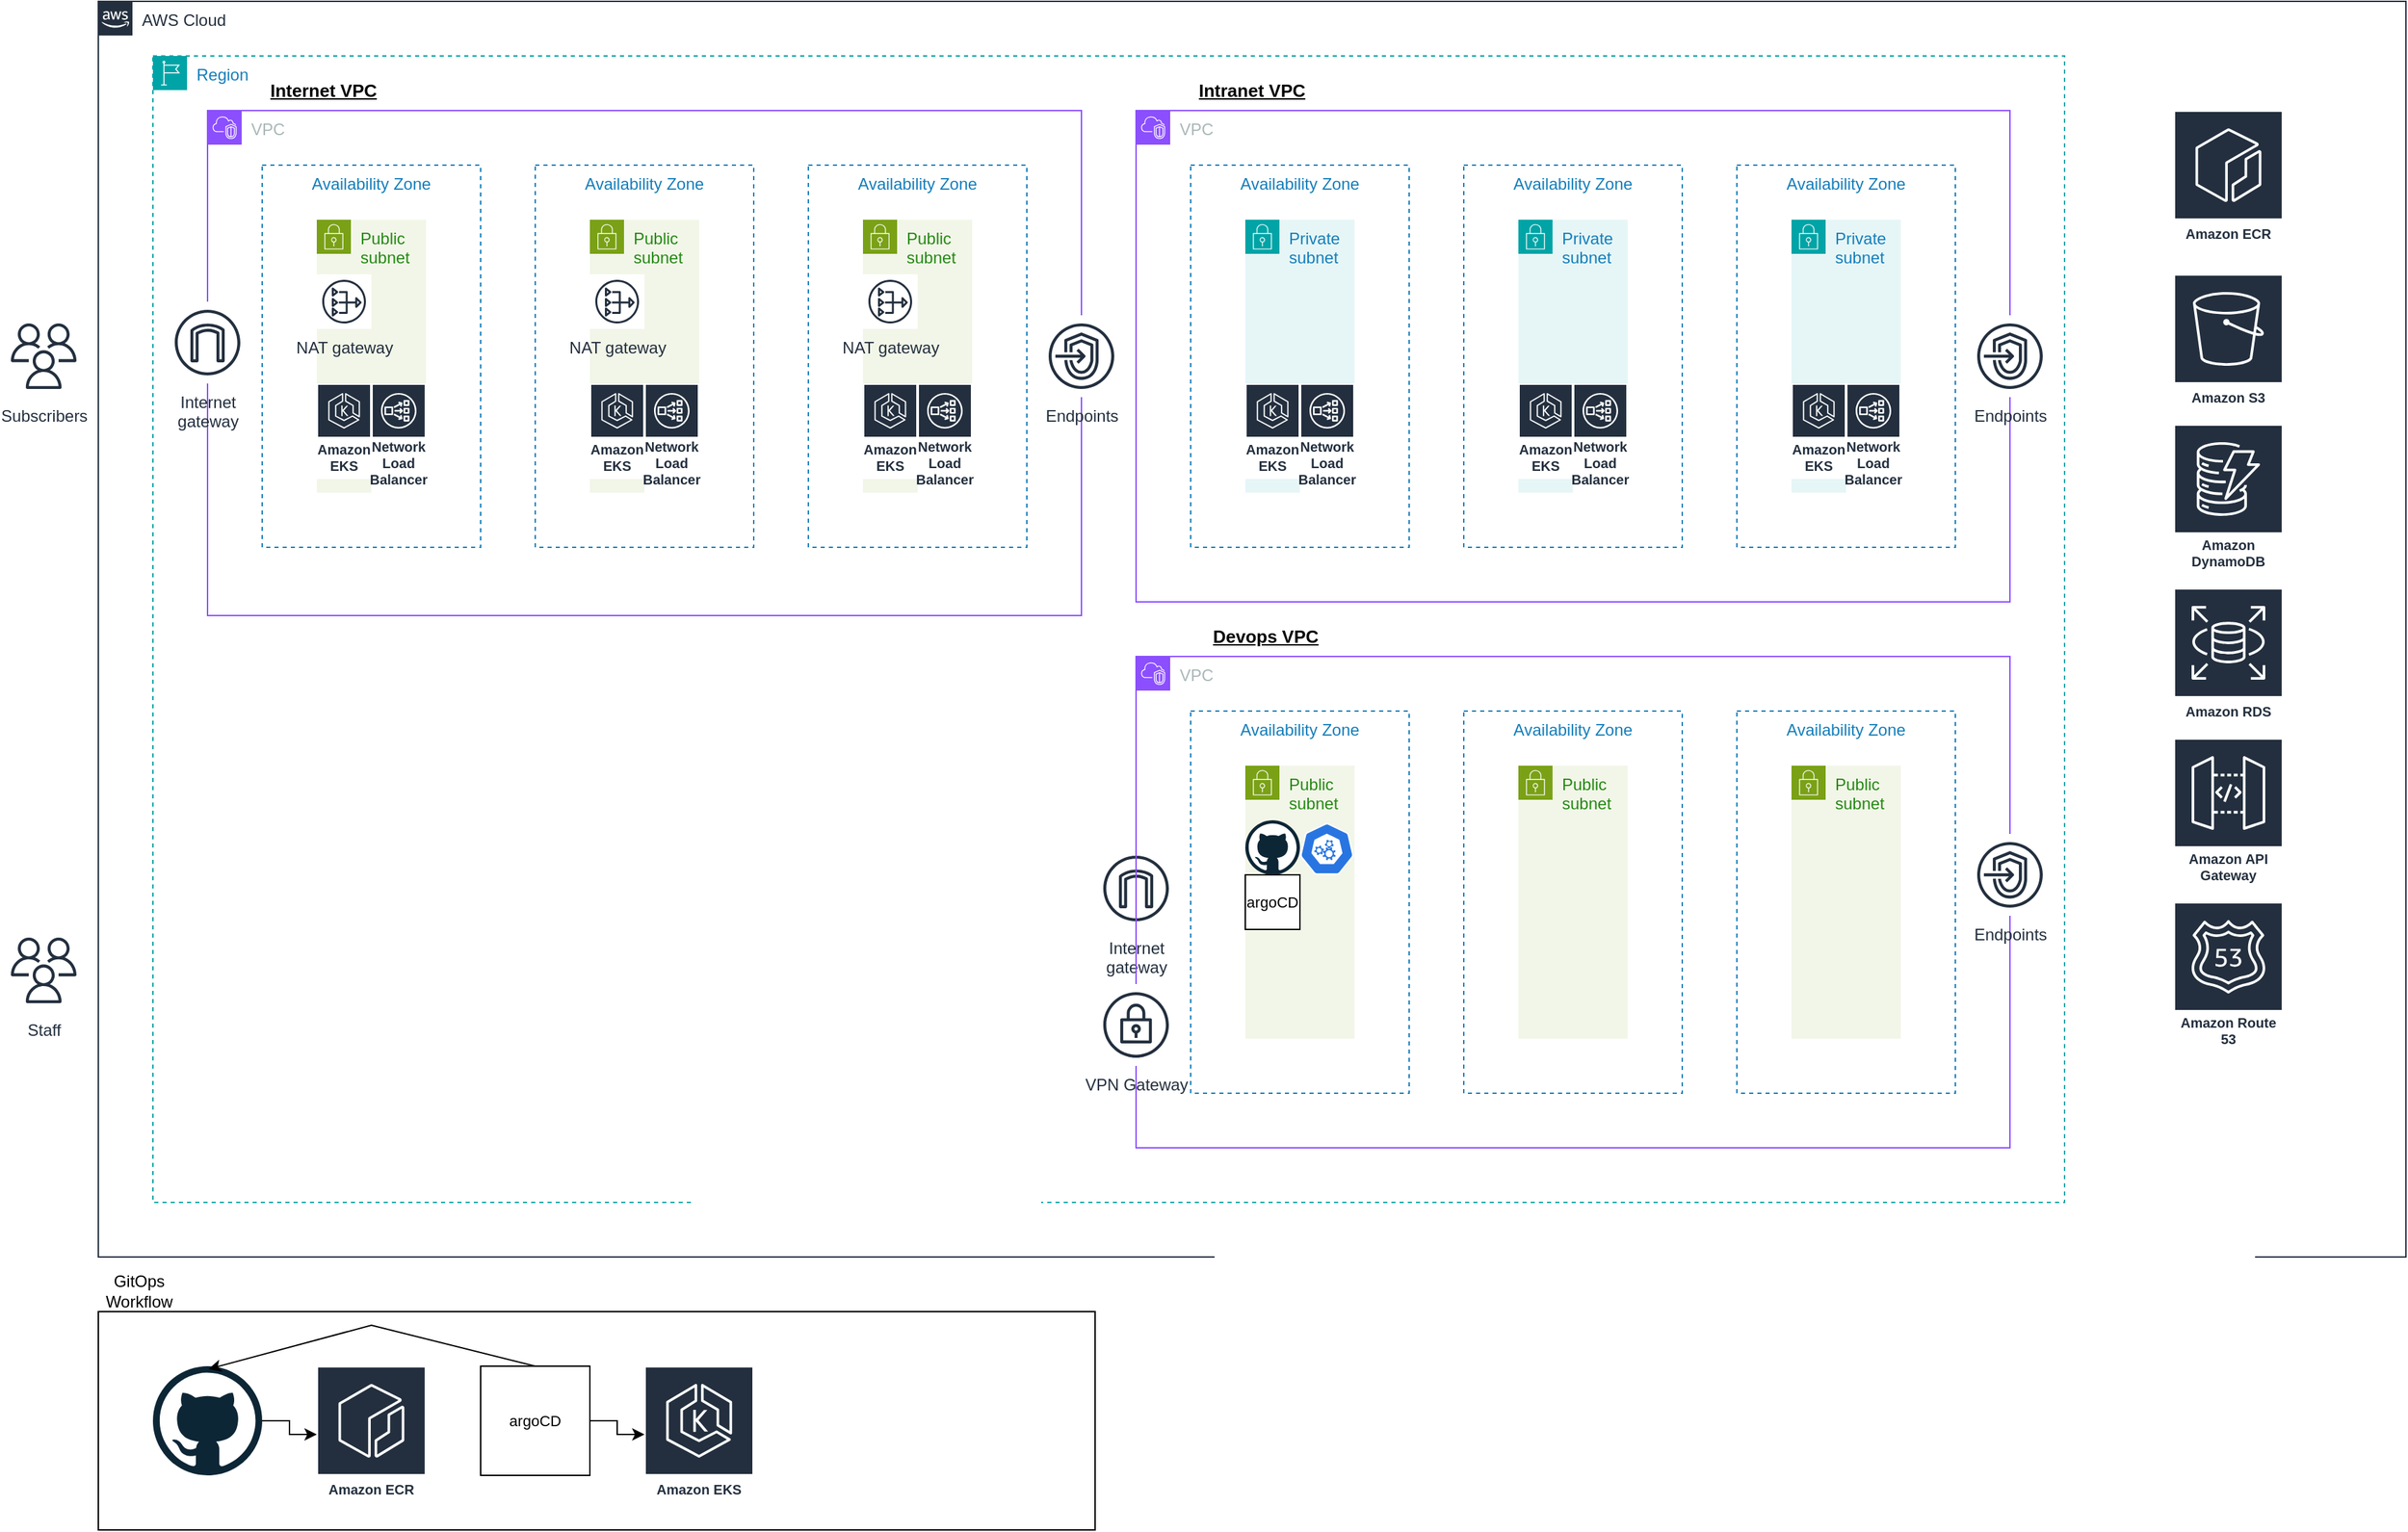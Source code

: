 <mxfile version="24.8.4">
  <diagram name="Page-1" id="IQjxv97s3cfZApNDE-nX">
    <mxGraphModel dx="2643" dy="1005" grid="1" gridSize="10" guides="1" tooltips="1" connect="1" arrows="1" fold="1" page="1" pageScale="1" pageWidth="850" pageHeight="1100" math="0" shadow="0">
      <root>
        <mxCell id="0" />
        <mxCell id="1" parent="0" />
        <mxCell id="Uyu18A_zJDjAeb_nrZd6-6" value="AWS Cloud" style="points=[[0,0],[0.25,0],[0.5,0],[0.75,0],[1,0],[1,0.25],[1,0.5],[1,0.75],[1,1],[0.75,1],[0.5,1],[0.25,1],[0,1],[0,0.75],[0,0.5],[0,0.25]];outlineConnect=0;gradientColor=none;html=1;whiteSpace=wrap;fontSize=12;fontStyle=0;container=1;pointerEvents=0;collapsible=0;recursiveResize=0;shape=mxgraph.aws4.group;grIcon=mxgraph.aws4.group_aws_cloud_alt;strokeColor=#232F3E;fillColor=none;verticalAlign=top;align=left;spacingLeft=30;fontColor=#232F3E;dashed=0;" vertex="1" parent="1">
          <mxGeometry width="1690" height="920" as="geometry" />
        </mxCell>
        <mxCell id="Uyu18A_zJDjAeb_nrZd6-18" value="Region" style="points=[[0,0],[0.25,0],[0.5,0],[0.75,0],[1,0],[1,0.25],[1,0.5],[1,0.75],[1,1],[0.75,1],[0.5,1],[0.25,1],[0,1],[0,0.75],[0,0.5],[0,0.25]];outlineConnect=0;gradientColor=none;html=1;whiteSpace=wrap;fontSize=12;fontStyle=0;container=1;pointerEvents=0;collapsible=0;recursiveResize=0;shape=mxgraph.aws4.group;grIcon=mxgraph.aws4.group_region;strokeColor=#00A4A6;fillColor=none;verticalAlign=top;align=left;spacingLeft=30;fontColor=#147EBA;dashed=1;" vertex="1" parent="Uyu18A_zJDjAeb_nrZd6-6">
          <mxGeometry x="40" y="40" width="1400" height="840" as="geometry" />
        </mxCell>
        <mxCell id="Uyu18A_zJDjAeb_nrZd6-5" value="VPC" style="points=[[0,0],[0.25,0],[0.5,0],[0.75,0],[1,0],[1,0.25],[1,0.5],[1,0.75],[1,1],[0.75,1],[0.5,1],[0.25,1],[0,1],[0,0.75],[0,0.5],[0,0.25]];outlineConnect=0;gradientColor=none;html=1;whiteSpace=wrap;fontSize=12;fontStyle=0;container=1;pointerEvents=0;collapsible=0;recursiveResize=0;shape=mxgraph.aws4.group;grIcon=mxgraph.aws4.group_vpc2;strokeColor=#8C4FFF;fillColor=none;verticalAlign=top;align=left;spacingLeft=30;fontColor=#AAB7B8;dashed=0;" vertex="1" parent="Uyu18A_zJDjAeb_nrZd6-18">
          <mxGeometry x="720" y="40" width="640" height="360" as="geometry" />
        </mxCell>
        <mxCell id="Uyu18A_zJDjAeb_nrZd6-10" value="Availability Zone" style="fillColor=none;strokeColor=#147EBA;dashed=1;verticalAlign=top;fontStyle=0;fontColor=#147EBA;whiteSpace=wrap;html=1;" vertex="1" parent="Uyu18A_zJDjAeb_nrZd6-5">
          <mxGeometry x="40" y="40" width="160" height="280" as="geometry" />
        </mxCell>
        <mxCell id="Uyu18A_zJDjAeb_nrZd6-8" value="Private subnet" style="points=[[0,0],[0.25,0],[0.5,0],[0.75,0],[1,0],[1,0.25],[1,0.5],[1,0.75],[1,1],[0.75,1],[0.5,1],[0.25,1],[0,1],[0,0.75],[0,0.5],[0,0.25]];outlineConnect=0;gradientColor=none;html=1;whiteSpace=wrap;fontSize=12;fontStyle=0;container=1;pointerEvents=0;collapsible=0;recursiveResize=0;shape=mxgraph.aws4.group;grIcon=mxgraph.aws4.group_security_group;grStroke=0;strokeColor=#00A4A6;fillColor=#E6F6F7;verticalAlign=top;align=left;spacingLeft=30;fontColor=#147EBA;dashed=0;" vertex="1" parent="Uyu18A_zJDjAeb_nrZd6-5">
          <mxGeometry x="80" y="80" width="80" height="200" as="geometry" />
        </mxCell>
        <mxCell id="Uyu18A_zJDjAeb_nrZd6-14" value="Availability Zone" style="fillColor=none;strokeColor=#147EBA;dashed=1;verticalAlign=top;fontStyle=0;fontColor=#147EBA;whiteSpace=wrap;html=1;" vertex="1" parent="Uyu18A_zJDjAeb_nrZd6-5">
          <mxGeometry x="240" y="40" width="160" height="280" as="geometry" />
        </mxCell>
        <mxCell id="Uyu18A_zJDjAeb_nrZd6-12" value="Private subnet" style="points=[[0,0],[0.25,0],[0.5,0],[0.75,0],[1,0],[1,0.25],[1,0.5],[1,0.75],[1,1],[0.75,1],[0.5,1],[0.25,1],[0,1],[0,0.75],[0,0.5],[0,0.25]];outlineConnect=0;gradientColor=none;html=1;whiteSpace=wrap;fontSize=12;fontStyle=0;container=1;pointerEvents=0;collapsible=0;recursiveResize=0;shape=mxgraph.aws4.group;grIcon=mxgraph.aws4.group_security_group;grStroke=0;strokeColor=#00A4A6;fillColor=#E6F6F7;verticalAlign=top;align=left;spacingLeft=30;fontColor=#147EBA;dashed=0;" vertex="1" parent="Uyu18A_zJDjAeb_nrZd6-5">
          <mxGeometry x="280" y="80" width="80" height="200" as="geometry" />
        </mxCell>
        <mxCell id="Uyu18A_zJDjAeb_nrZd6-17" value="Availability Zone" style="fillColor=none;strokeColor=#147EBA;dashed=1;verticalAlign=top;fontStyle=0;fontColor=#147EBA;whiteSpace=wrap;html=1;" vertex="1" parent="Uyu18A_zJDjAeb_nrZd6-5">
          <mxGeometry x="440" y="40" width="160" height="280" as="geometry" />
        </mxCell>
        <mxCell id="Uyu18A_zJDjAeb_nrZd6-15" value="Private subnet" style="points=[[0,0],[0.25,0],[0.5,0],[0.75,0],[1,0],[1,0.25],[1,0.5],[1,0.75],[1,1],[0.75,1],[0.5,1],[0.25,1],[0,1],[0,0.75],[0,0.5],[0,0.25]];outlineConnect=0;gradientColor=none;html=1;whiteSpace=wrap;fontSize=12;fontStyle=0;container=1;pointerEvents=0;collapsible=0;recursiveResize=0;shape=mxgraph.aws4.group;grIcon=mxgraph.aws4.group_security_group;grStroke=0;strokeColor=#00A4A6;fillColor=#E6F6F7;verticalAlign=top;align=left;spacingLeft=30;fontColor=#147EBA;dashed=0;" vertex="1" parent="Uyu18A_zJDjAeb_nrZd6-5">
          <mxGeometry x="480" y="80" width="80" height="200" as="geometry" />
        </mxCell>
        <mxCell id="Uyu18A_zJDjAeb_nrZd6-70" value="Amazon EKS" style="sketch=0;outlineConnect=0;fontColor=#232F3E;gradientColor=none;strokeColor=#ffffff;fillColor=#232F3E;dashed=0;verticalLabelPosition=middle;verticalAlign=bottom;align=center;html=1;whiteSpace=wrap;fontSize=10;fontStyle=1;spacing=3;shape=mxgraph.aws4.productIcon;prIcon=mxgraph.aws4.eks;" vertex="1" parent="Uyu18A_zJDjAeb_nrZd6-15">
          <mxGeometry y="120" width="40" height="70" as="geometry" />
        </mxCell>
        <mxCell id="Uyu18A_zJDjAeb_nrZd6-67" value="Amazon EKS" style="sketch=0;outlineConnect=0;fontColor=#232F3E;gradientColor=none;strokeColor=#ffffff;fillColor=#232F3E;dashed=0;verticalLabelPosition=middle;verticalAlign=bottom;align=center;html=1;whiteSpace=wrap;fontSize=10;fontStyle=1;spacing=3;shape=mxgraph.aws4.productIcon;prIcon=mxgraph.aws4.eks;" vertex="1" parent="Uyu18A_zJDjAeb_nrZd6-5">
          <mxGeometry x="80" y="200" width="40" height="70" as="geometry" />
        </mxCell>
        <mxCell id="Uyu18A_zJDjAeb_nrZd6-69" value="Amazon EKS" style="sketch=0;outlineConnect=0;fontColor=#232F3E;gradientColor=none;strokeColor=#ffffff;fillColor=#232F3E;dashed=0;verticalLabelPosition=middle;verticalAlign=bottom;align=center;html=1;whiteSpace=wrap;fontSize=10;fontStyle=1;spacing=3;shape=mxgraph.aws4.productIcon;prIcon=mxgraph.aws4.eks;" vertex="1" parent="Uyu18A_zJDjAeb_nrZd6-5">
          <mxGeometry x="280" y="200" width="40" height="70" as="geometry" />
        </mxCell>
        <mxCell id="Uyu18A_zJDjAeb_nrZd6-96" value="Network Load Balancer" style="sketch=0;outlineConnect=0;fontColor=#232F3E;gradientColor=none;strokeColor=#ffffff;fillColor=#232F3E;dashed=0;verticalLabelPosition=middle;verticalAlign=bottom;align=center;html=1;whiteSpace=wrap;fontSize=10;fontStyle=1;spacing=3;shape=mxgraph.aws4.productIcon;prIcon=mxgraph.aws4.network_load_balancer;" vertex="1" parent="Uyu18A_zJDjAeb_nrZd6-5">
          <mxGeometry x="120" y="200" width="40" height="80" as="geometry" />
        </mxCell>
        <mxCell id="Uyu18A_zJDjAeb_nrZd6-100" value="Network Load Balancer" style="sketch=0;outlineConnect=0;fontColor=#232F3E;gradientColor=none;strokeColor=#ffffff;fillColor=#232F3E;dashed=0;verticalLabelPosition=middle;verticalAlign=bottom;align=center;html=1;whiteSpace=wrap;fontSize=10;fontStyle=1;spacing=3;shape=mxgraph.aws4.productIcon;prIcon=mxgraph.aws4.network_load_balancer;" vertex="1" parent="Uyu18A_zJDjAeb_nrZd6-5">
          <mxGeometry x="320" y="200" width="40" height="80" as="geometry" />
        </mxCell>
        <mxCell id="Uyu18A_zJDjAeb_nrZd6-101" value="Network Load Balancer" style="sketch=0;outlineConnect=0;fontColor=#232F3E;gradientColor=none;strokeColor=#ffffff;fillColor=#232F3E;dashed=0;verticalLabelPosition=middle;verticalAlign=bottom;align=center;html=1;whiteSpace=wrap;fontSize=10;fontStyle=1;spacing=3;shape=mxgraph.aws4.productIcon;prIcon=mxgraph.aws4.network_load_balancer;" vertex="1" parent="Uyu18A_zJDjAeb_nrZd6-5">
          <mxGeometry x="520" y="200" width="40" height="80" as="geometry" />
        </mxCell>
        <mxCell id="Uyu18A_zJDjAeb_nrZd6-51" value="VPC" style="points=[[0,0],[0.25,0],[0.5,0],[0.75,0],[1,0],[1,0.25],[1,0.5],[1,0.75],[1,1],[0.75,1],[0.5,1],[0.25,1],[0,1],[0,0.75],[0,0.5],[0,0.25]];outlineConnect=0;gradientColor=none;html=1;whiteSpace=wrap;fontSize=12;fontStyle=0;container=1;pointerEvents=0;collapsible=0;recursiveResize=0;shape=mxgraph.aws4.group;grIcon=mxgraph.aws4.group_vpc2;strokeColor=#8C4FFF;fillColor=none;verticalAlign=top;align=left;spacingLeft=30;fontColor=#AAB7B8;dashed=0;" vertex="1" parent="Uyu18A_zJDjAeb_nrZd6-18">
          <mxGeometry x="40" y="40" width="640" height="370" as="geometry" />
        </mxCell>
        <mxCell id="Uyu18A_zJDjAeb_nrZd6-52" value="Availability Zone" style="fillColor=none;strokeColor=#147EBA;dashed=1;verticalAlign=top;fontStyle=0;fontColor=#147EBA;whiteSpace=wrap;html=1;" vertex="1" parent="Uyu18A_zJDjAeb_nrZd6-51">
          <mxGeometry x="40" y="40" width="160" height="280" as="geometry" />
        </mxCell>
        <mxCell id="Uyu18A_zJDjAeb_nrZd6-53" value="Public subnet" style="points=[[0,0],[0.25,0],[0.5,0],[0.75,0],[1,0],[1,0.25],[1,0.5],[1,0.75],[1,1],[0.75,1],[0.5,1],[0.25,1],[0,1],[0,0.75],[0,0.5],[0,0.25]];outlineConnect=0;gradientColor=none;html=1;whiteSpace=wrap;fontSize=12;fontStyle=0;container=1;pointerEvents=0;collapsible=0;recursiveResize=0;shape=mxgraph.aws4.group;grIcon=mxgraph.aws4.group_security_group;grStroke=0;strokeColor=#7AA116;fillColor=#F2F6E8;verticalAlign=top;align=left;spacingLeft=30;fontColor=#248814;dashed=0;" vertex="1" parent="Uyu18A_zJDjAeb_nrZd6-51">
          <mxGeometry x="80" y="80" width="80" height="200" as="geometry" />
        </mxCell>
        <mxCell id="Uyu18A_zJDjAeb_nrZd6-55" value="Availability Zone" style="fillColor=none;strokeColor=#147EBA;dashed=1;verticalAlign=top;fontStyle=0;fontColor=#147EBA;whiteSpace=wrap;html=1;" vertex="1" parent="Uyu18A_zJDjAeb_nrZd6-51">
          <mxGeometry x="240" y="40" width="160" height="280" as="geometry" />
        </mxCell>
        <mxCell id="Uyu18A_zJDjAeb_nrZd6-56" value="Public subnet" style="points=[[0,0],[0.25,0],[0.5,0],[0.75,0],[1,0],[1,0.25],[1,0.5],[1,0.75],[1,1],[0.75,1],[0.5,1],[0.25,1],[0,1],[0,0.75],[0,0.5],[0,0.25]];outlineConnect=0;gradientColor=none;html=1;whiteSpace=wrap;fontSize=12;fontStyle=0;container=1;pointerEvents=0;collapsible=0;recursiveResize=0;shape=mxgraph.aws4.group;grIcon=mxgraph.aws4.group_security_group;grStroke=0;strokeColor=#7AA116;fillColor=#F2F6E8;verticalAlign=top;align=left;spacingLeft=30;fontColor=#248814;dashed=0;" vertex="1" parent="Uyu18A_zJDjAeb_nrZd6-51">
          <mxGeometry x="280" y="80" width="80" height="200" as="geometry" />
        </mxCell>
        <mxCell id="Uyu18A_zJDjAeb_nrZd6-57" value="Availability Zone" style="fillColor=none;strokeColor=#147EBA;dashed=1;verticalAlign=top;fontStyle=0;fontColor=#147EBA;whiteSpace=wrap;html=1;" vertex="1" parent="Uyu18A_zJDjAeb_nrZd6-51">
          <mxGeometry x="440" y="40" width="160" height="280" as="geometry" />
        </mxCell>
        <mxCell id="Uyu18A_zJDjAeb_nrZd6-58" value="Public subnet" style="points=[[0,0],[0.25,0],[0.5,0],[0.75,0],[1,0],[1,0.25],[1,0.5],[1,0.75],[1,1],[0.75,1],[0.5,1],[0.25,1],[0,1],[0,0.75],[0,0.5],[0,0.25]];outlineConnect=0;gradientColor=none;html=1;whiteSpace=wrap;fontSize=12;fontStyle=0;container=1;pointerEvents=0;collapsible=0;recursiveResize=0;shape=mxgraph.aws4.group;grIcon=mxgraph.aws4.group_security_group;grStroke=0;strokeColor=#7AA116;fillColor=#F2F6E8;verticalAlign=top;align=left;spacingLeft=30;fontColor=#248814;dashed=0;" vertex="1" parent="Uyu18A_zJDjAeb_nrZd6-51">
          <mxGeometry x="480" y="80" width="80" height="200" as="geometry" />
        </mxCell>
        <mxCell id="Uyu18A_zJDjAeb_nrZd6-59" value="Internet&#xa;gateway" style="sketch=0;outlineConnect=0;fontColor=#232F3E;gradientColor=none;strokeColor=#232F3E;fillColor=#ffffff;dashed=0;verticalLabelPosition=bottom;verticalAlign=top;align=center;html=1;fontSize=12;fontStyle=0;aspect=fixed;shape=mxgraph.aws4.resourceIcon;resIcon=mxgraph.aws4.internet_gateway;" vertex="1" parent="Uyu18A_zJDjAeb_nrZd6-51">
          <mxGeometry x="-30" y="140" width="60" height="60" as="geometry" />
        </mxCell>
        <mxCell id="Uyu18A_zJDjAeb_nrZd6-61" value="NAT gateway" style="sketch=0;outlineConnect=0;fontColor=#232F3E;gradientColor=none;strokeColor=#232F3E;fillColor=#ffffff;dashed=0;verticalLabelPosition=bottom;verticalAlign=top;align=center;html=1;fontSize=12;fontStyle=0;aspect=fixed;shape=mxgraph.aws4.resourceIcon;resIcon=mxgraph.aws4.nat_gateway;" vertex="1" parent="Uyu18A_zJDjAeb_nrZd6-51">
          <mxGeometry x="480" y="120" width="40" height="40" as="geometry" />
        </mxCell>
        <mxCell id="Uyu18A_zJDjAeb_nrZd6-54" value="NAT gateway" style="sketch=0;outlineConnect=0;fontColor=#232F3E;gradientColor=none;strokeColor=#232F3E;fillColor=#ffffff;dashed=0;verticalLabelPosition=bottom;verticalAlign=top;align=center;html=1;fontSize=12;fontStyle=0;aspect=fixed;shape=mxgraph.aws4.resourceIcon;resIcon=mxgraph.aws4.nat_gateway;" vertex="1" parent="Uyu18A_zJDjAeb_nrZd6-51">
          <mxGeometry x="80" y="120" width="40" height="40" as="geometry" />
        </mxCell>
        <mxCell id="Uyu18A_zJDjAeb_nrZd6-60" value="NAT gateway" style="sketch=0;outlineConnect=0;fontColor=#232F3E;gradientColor=none;strokeColor=#232F3E;fillColor=#ffffff;dashed=0;verticalLabelPosition=bottom;verticalAlign=top;align=center;html=1;fontSize=12;fontStyle=0;aspect=fixed;shape=mxgraph.aws4.resourceIcon;resIcon=mxgraph.aws4.nat_gateway;" vertex="1" parent="Uyu18A_zJDjAeb_nrZd6-51">
          <mxGeometry x="280" y="120" width="40" height="40" as="geometry" />
        </mxCell>
        <mxCell id="Uyu18A_zJDjAeb_nrZd6-75" value="Amazon EKS" style="sketch=0;outlineConnect=0;fontColor=#232F3E;gradientColor=none;strokeColor=#ffffff;fillColor=#232F3E;dashed=0;verticalLabelPosition=middle;verticalAlign=bottom;align=center;html=1;whiteSpace=wrap;fontSize=10;fontStyle=1;spacing=3;shape=mxgraph.aws4.productIcon;prIcon=mxgraph.aws4.eks;" vertex="1" parent="Uyu18A_zJDjAeb_nrZd6-51">
          <mxGeometry x="80" y="200" width="40" height="70" as="geometry" />
        </mxCell>
        <mxCell id="Uyu18A_zJDjAeb_nrZd6-76" value="Amazon EKS" style="sketch=0;outlineConnect=0;fontColor=#232F3E;gradientColor=none;strokeColor=#ffffff;fillColor=#232F3E;dashed=0;verticalLabelPosition=middle;verticalAlign=bottom;align=center;html=1;whiteSpace=wrap;fontSize=10;fontStyle=1;spacing=3;shape=mxgraph.aws4.productIcon;prIcon=mxgraph.aws4.eks;" vertex="1" parent="Uyu18A_zJDjAeb_nrZd6-51">
          <mxGeometry x="280" y="200" width="40" height="70" as="geometry" />
        </mxCell>
        <mxCell id="Uyu18A_zJDjAeb_nrZd6-77" value="Amazon EKS" style="sketch=0;outlineConnect=0;fontColor=#232F3E;gradientColor=none;strokeColor=#ffffff;fillColor=#232F3E;dashed=0;verticalLabelPosition=middle;verticalAlign=bottom;align=center;html=1;whiteSpace=wrap;fontSize=10;fontStyle=1;spacing=3;shape=mxgraph.aws4.productIcon;prIcon=mxgraph.aws4.eks;" vertex="1" parent="Uyu18A_zJDjAeb_nrZd6-51">
          <mxGeometry x="480" y="200" width="40" height="70" as="geometry" />
        </mxCell>
        <mxCell id="Uyu18A_zJDjAeb_nrZd6-95" value="Network Load Balancer" style="sketch=0;outlineConnect=0;fontColor=#232F3E;gradientColor=none;strokeColor=#ffffff;fillColor=#232F3E;dashed=0;verticalLabelPosition=middle;verticalAlign=bottom;align=center;html=1;whiteSpace=wrap;fontSize=10;fontStyle=1;spacing=3;shape=mxgraph.aws4.productIcon;prIcon=mxgraph.aws4.network_load_balancer;" vertex="1" parent="Uyu18A_zJDjAeb_nrZd6-51">
          <mxGeometry x="120" y="200" width="40" height="80" as="geometry" />
        </mxCell>
        <mxCell id="Uyu18A_zJDjAeb_nrZd6-98" value="Network Load Balancer" style="sketch=0;outlineConnect=0;fontColor=#232F3E;gradientColor=none;strokeColor=#ffffff;fillColor=#232F3E;dashed=0;verticalLabelPosition=middle;verticalAlign=bottom;align=center;html=1;whiteSpace=wrap;fontSize=10;fontStyle=1;spacing=3;shape=mxgraph.aws4.productIcon;prIcon=mxgraph.aws4.network_load_balancer;" vertex="1" parent="Uyu18A_zJDjAeb_nrZd6-51">
          <mxGeometry x="320" y="200" width="40" height="80" as="geometry" />
        </mxCell>
        <mxCell id="Uyu18A_zJDjAeb_nrZd6-99" value="Network Load Balancer" style="sketch=0;outlineConnect=0;fontColor=#232F3E;gradientColor=none;strokeColor=#ffffff;fillColor=#232F3E;dashed=0;verticalLabelPosition=middle;verticalAlign=bottom;align=center;html=1;whiteSpace=wrap;fontSize=10;fontStyle=1;spacing=3;shape=mxgraph.aws4.productIcon;prIcon=mxgraph.aws4.network_load_balancer;" vertex="1" parent="Uyu18A_zJDjAeb_nrZd6-51">
          <mxGeometry x="520" y="200" width="40" height="80" as="geometry" />
        </mxCell>
        <mxCell id="Uyu18A_zJDjAeb_nrZd6-42" value="Internet&#xa;gateway" style="sketch=0;outlineConnect=0;fontColor=#232F3E;gradientColor=none;strokeColor=#232F3E;fillColor=#ffffff;dashed=0;verticalLabelPosition=bottom;verticalAlign=top;align=center;html=1;fontSize=12;fontStyle=0;aspect=fixed;shape=mxgraph.aws4.resourceIcon;resIcon=mxgraph.aws4.internet_gateway;" vertex="1" parent="Uyu18A_zJDjAeb_nrZd6-18">
          <mxGeometry x="690" y="580" width="60" height="60" as="geometry" />
        </mxCell>
        <mxCell id="Uyu18A_zJDjAeb_nrZd6-28" value="VPC" style="points=[[0,0],[0.25,0],[0.5,0],[0.75,0],[1,0],[1,0.25],[1,0.5],[1,0.75],[1,1],[0.75,1],[0.5,1],[0.25,1],[0,1],[0,0.75],[0,0.5],[0,0.25]];outlineConnect=0;gradientColor=none;html=1;whiteSpace=wrap;fontSize=12;fontStyle=0;container=1;pointerEvents=0;collapsible=0;recursiveResize=0;shape=mxgraph.aws4.group;grIcon=mxgraph.aws4.group_vpc2;strokeColor=#8C4FFF;fillColor=none;verticalAlign=top;align=left;spacingLeft=30;fontColor=#AAB7B8;dashed=0;" vertex="1" parent="Uyu18A_zJDjAeb_nrZd6-18">
          <mxGeometry x="720" y="440" width="640" height="360" as="geometry" />
        </mxCell>
        <mxCell id="Uyu18A_zJDjAeb_nrZd6-31" value="Availability Zone" style="fillColor=none;strokeColor=#147EBA;dashed=1;verticalAlign=top;fontStyle=0;fontColor=#147EBA;whiteSpace=wrap;html=1;" vertex="1" parent="Uyu18A_zJDjAeb_nrZd6-28">
          <mxGeometry x="40" y="40" width="160" height="280" as="geometry" />
        </mxCell>
        <mxCell id="Uyu18A_zJDjAeb_nrZd6-30" value="Public subnet" style="points=[[0,0],[0.25,0],[0.5,0],[0.75,0],[1,0],[1,0.25],[1,0.5],[1,0.75],[1,1],[0.75,1],[0.5,1],[0.25,1],[0,1],[0,0.75],[0,0.5],[0,0.25]];outlineConnect=0;gradientColor=none;html=1;whiteSpace=wrap;fontSize=12;fontStyle=0;container=1;pointerEvents=0;collapsible=0;recursiveResize=0;shape=mxgraph.aws4.group;grIcon=mxgraph.aws4.group_security_group;grStroke=0;strokeColor=#7AA116;fillColor=#F2F6E8;verticalAlign=top;align=left;spacingLeft=30;fontColor=#248814;dashed=0;" vertex="1" parent="Uyu18A_zJDjAeb_nrZd6-28">
          <mxGeometry x="80" y="80" width="80" height="200" as="geometry" />
        </mxCell>
        <mxCell id="Uyu18A_zJDjAeb_nrZd6-84" value="argoCD" style="rounded=0;whiteSpace=wrap;html=1;labelPosition=center;verticalLabelPosition=middle;align=center;verticalAlign=middle;fontSize=11;" vertex="1" parent="Uyu18A_zJDjAeb_nrZd6-30">
          <mxGeometry y="80" width="40" height="40" as="geometry" />
        </mxCell>
        <mxCell id="Uyu18A_zJDjAeb_nrZd6-43" value="Availability Zone" style="fillColor=none;strokeColor=#147EBA;dashed=1;verticalAlign=top;fontStyle=0;fontColor=#147EBA;whiteSpace=wrap;html=1;" vertex="1" parent="Uyu18A_zJDjAeb_nrZd6-28">
          <mxGeometry x="240" y="40" width="160" height="280" as="geometry" />
        </mxCell>
        <mxCell id="Uyu18A_zJDjAeb_nrZd6-44" value="Public subnet" style="points=[[0,0],[0.25,0],[0.5,0],[0.75,0],[1,0],[1,0.25],[1,0.5],[1,0.75],[1,1],[0.75,1],[0.5,1],[0.25,1],[0,1],[0,0.75],[0,0.5],[0,0.25]];outlineConnect=0;gradientColor=none;html=1;whiteSpace=wrap;fontSize=12;fontStyle=0;container=1;pointerEvents=0;collapsible=0;recursiveResize=0;shape=mxgraph.aws4.group;grIcon=mxgraph.aws4.group_security_group;grStroke=0;strokeColor=#7AA116;fillColor=#F2F6E8;verticalAlign=top;align=left;spacingLeft=30;fontColor=#248814;dashed=0;" vertex="1" parent="Uyu18A_zJDjAeb_nrZd6-28">
          <mxGeometry x="280" y="80" width="80" height="200" as="geometry" />
        </mxCell>
        <mxCell id="Uyu18A_zJDjAeb_nrZd6-46" value="Availability Zone" style="fillColor=none;strokeColor=#147EBA;dashed=1;verticalAlign=top;fontStyle=0;fontColor=#147EBA;whiteSpace=wrap;html=1;" vertex="1" parent="Uyu18A_zJDjAeb_nrZd6-28">
          <mxGeometry x="440" y="40" width="160" height="280" as="geometry" />
        </mxCell>
        <mxCell id="Uyu18A_zJDjAeb_nrZd6-47" value="Public subnet" style="points=[[0,0],[0.25,0],[0.5,0],[0.75,0],[1,0],[1,0.25],[1,0.5],[1,0.75],[1,1],[0.75,1],[0.5,1],[0.25,1],[0,1],[0,0.75],[0,0.5],[0,0.25]];outlineConnect=0;gradientColor=none;html=1;whiteSpace=wrap;fontSize=12;fontStyle=0;container=1;pointerEvents=0;collapsible=0;recursiveResize=0;shape=mxgraph.aws4.group;grIcon=mxgraph.aws4.group_security_group;grStroke=0;strokeColor=#7AA116;fillColor=#F2F6E8;verticalAlign=top;align=left;spacingLeft=30;fontColor=#248814;dashed=0;" vertex="1" parent="Uyu18A_zJDjAeb_nrZd6-28">
          <mxGeometry x="480" y="80" width="80" height="200" as="geometry" />
        </mxCell>
        <mxCell id="Uyu18A_zJDjAeb_nrZd6-74" value="Devops VPC" style="text;html=1;align=center;verticalAlign=middle;whiteSpace=wrap;rounded=0;fontStyle=5;fontSize=13;" vertex="1" parent="Uyu18A_zJDjAeb_nrZd6-28">
          <mxGeometry x="50" y="-30" width="90" height="30" as="geometry" />
        </mxCell>
        <mxCell id="Uyu18A_zJDjAeb_nrZd6-63" value="VPN Gateway" style="sketch=0;outlineConnect=0;fontColor=#232F3E;gradientColor=none;strokeColor=#232F3E;fillColor=#ffffff;dashed=0;verticalLabelPosition=bottom;verticalAlign=top;align=center;html=1;fontSize=12;fontStyle=0;aspect=fixed;shape=mxgraph.aws4.resourceIcon;resIcon=mxgraph.aws4.vpn_gateway;" vertex="1" parent="Uyu18A_zJDjAeb_nrZd6-28">
          <mxGeometry x="-30" y="240" width="60" height="60" as="geometry" />
        </mxCell>
        <mxCell id="Uyu18A_zJDjAeb_nrZd6-81" value="" style="dashed=0;outlineConnect=0;html=1;align=center;labelPosition=center;verticalLabelPosition=bottom;verticalAlign=top;shape=mxgraph.weblogos.github" vertex="1" parent="Uyu18A_zJDjAeb_nrZd6-28">
          <mxGeometry x="80" y="120" width="40" height="40" as="geometry" />
        </mxCell>
        <mxCell id="Uyu18A_zJDjAeb_nrZd6-85" value="" style="aspect=fixed;sketch=0;html=1;dashed=0;whitespace=wrap;verticalLabelPosition=bottom;verticalAlign=top;fillColor=#2875E2;strokeColor=#ffffff;points=[[0.005,0.63,0],[0.1,0.2,0],[0.9,0.2,0],[0.5,0,0],[0.995,0.63,0],[0.72,0.99,0],[0.5,1,0],[0.28,0.99,0]];shape=mxgraph.kubernetes.icon2;prIcon=control_plane" vertex="1" parent="Uyu18A_zJDjAeb_nrZd6-28">
          <mxGeometry x="120" y="122" width="39.58" height="38" as="geometry" />
        </mxCell>
        <mxCell id="Uyu18A_zJDjAeb_nrZd6-64" value="Endpoints" style="sketch=0;outlineConnect=0;fontColor=#232F3E;gradientColor=none;strokeColor=#232F3E;fillColor=#ffffff;dashed=0;verticalLabelPosition=bottom;verticalAlign=top;align=center;html=1;fontSize=12;fontStyle=0;aspect=fixed;shape=mxgraph.aws4.resourceIcon;resIcon=mxgraph.aws4.endpoints;" vertex="1" parent="Uyu18A_zJDjAeb_nrZd6-18">
          <mxGeometry x="1330" y="190" width="60" height="60" as="geometry" />
        </mxCell>
        <mxCell id="Uyu18A_zJDjAeb_nrZd6-65" value="Endpoints" style="sketch=0;outlineConnect=0;fontColor=#232F3E;gradientColor=none;strokeColor=#232F3E;fillColor=#ffffff;dashed=0;verticalLabelPosition=bottom;verticalAlign=top;align=center;html=1;fontSize=12;fontStyle=0;aspect=fixed;shape=mxgraph.aws4.resourceIcon;resIcon=mxgraph.aws4.endpoints;" vertex="1" parent="Uyu18A_zJDjAeb_nrZd6-18">
          <mxGeometry x="1330" y="570" width="60" height="60" as="geometry" />
        </mxCell>
        <mxCell id="Uyu18A_zJDjAeb_nrZd6-66" value="Endpoints" style="sketch=0;outlineConnect=0;fontColor=#232F3E;gradientColor=none;strokeColor=#232F3E;fillColor=#ffffff;dashed=0;verticalLabelPosition=bottom;verticalAlign=top;align=center;html=1;fontSize=12;fontStyle=0;aspect=fixed;shape=mxgraph.aws4.resourceIcon;resIcon=mxgraph.aws4.endpoints;" vertex="1" parent="Uyu18A_zJDjAeb_nrZd6-18">
          <mxGeometry x="650" y="190" width="60" height="60" as="geometry" />
        </mxCell>
        <mxCell id="Uyu18A_zJDjAeb_nrZd6-71" value="Internet VPC" style="text;html=1;align=center;verticalAlign=middle;whiteSpace=wrap;rounded=0;fontStyle=5;fontSize=13;" vertex="1" parent="Uyu18A_zJDjAeb_nrZd6-18">
          <mxGeometry x="80" y="10" width="90" height="30" as="geometry" />
        </mxCell>
        <mxCell id="Uyu18A_zJDjAeb_nrZd6-73" value="Intranet VPC" style="text;html=1;align=center;verticalAlign=middle;whiteSpace=wrap;rounded=0;fontStyle=5;fontSize=13;" vertex="1" parent="Uyu18A_zJDjAeb_nrZd6-18">
          <mxGeometry x="760" y="10" width="90" height="30" as="geometry" />
        </mxCell>
        <mxCell id="Uyu18A_zJDjAeb_nrZd6-22" value="Amazon DynamoDB" style="sketch=0;outlineConnect=0;fontColor=#232F3E;gradientColor=none;strokeColor=#ffffff;fillColor=#232F3E;dashed=0;verticalLabelPosition=middle;verticalAlign=bottom;align=center;html=1;whiteSpace=wrap;fontSize=10;fontStyle=1;spacing=3;shape=mxgraph.aws4.productIcon;prIcon=mxgraph.aws4.dynamodb;" vertex="1" parent="Uyu18A_zJDjAeb_nrZd6-6">
          <mxGeometry x="1520" y="310" width="80" height="110" as="geometry" />
        </mxCell>
        <mxCell id="Uyu18A_zJDjAeb_nrZd6-23" value="Amazon RDS" style="sketch=0;outlineConnect=0;fontColor=#232F3E;gradientColor=none;strokeColor=#ffffff;fillColor=#232F3E;dashed=0;verticalLabelPosition=middle;verticalAlign=bottom;align=center;html=1;whiteSpace=wrap;fontSize=10;fontStyle=1;spacing=3;shape=mxgraph.aws4.productIcon;prIcon=mxgraph.aws4.rds;" vertex="1" parent="Uyu18A_zJDjAeb_nrZd6-6">
          <mxGeometry x="1520" y="430" width="80" height="100" as="geometry" />
        </mxCell>
        <mxCell id="Uyu18A_zJDjAeb_nrZd6-24" value="Amazon S3" style="sketch=0;outlineConnect=0;fontColor=#232F3E;gradientColor=none;strokeColor=#ffffff;fillColor=#232F3E;dashed=0;verticalLabelPosition=middle;verticalAlign=bottom;align=center;html=1;whiteSpace=wrap;fontSize=10;fontStyle=1;spacing=3;shape=mxgraph.aws4.productIcon;prIcon=mxgraph.aws4.s3;" vertex="1" parent="Uyu18A_zJDjAeb_nrZd6-6">
          <mxGeometry x="1520" y="200" width="80" height="100" as="geometry" />
        </mxCell>
        <mxCell id="Uyu18A_zJDjAeb_nrZd6-26" value="Amazon ECR" style="sketch=0;outlineConnect=0;fontColor=#232F3E;gradientColor=none;strokeColor=#ffffff;fillColor=#232F3E;dashed=0;verticalLabelPosition=middle;verticalAlign=bottom;align=center;html=1;whiteSpace=wrap;fontSize=10;fontStyle=1;spacing=3;shape=mxgraph.aws4.productIcon;prIcon=mxgraph.aws4.ecr;" vertex="1" parent="Uyu18A_zJDjAeb_nrZd6-6">
          <mxGeometry x="1520" y="80" width="80" height="100" as="geometry" />
        </mxCell>
        <mxCell id="Uyu18A_zJDjAeb_nrZd6-41" value="Amazon API Gateway" style="sketch=0;outlineConnect=0;fontColor=#232F3E;gradientColor=none;strokeColor=#ffffff;fillColor=#232F3E;dashed=0;verticalLabelPosition=middle;verticalAlign=bottom;align=center;html=1;whiteSpace=wrap;fontSize=10;fontStyle=1;spacing=3;shape=mxgraph.aws4.productIcon;prIcon=mxgraph.aws4.api_gateway;" vertex="1" parent="Uyu18A_zJDjAeb_nrZd6-6">
          <mxGeometry x="1520" y="540" width="80" height="110" as="geometry" />
        </mxCell>
        <mxCell id="Uyu18A_zJDjAeb_nrZd6-80" value="Amazon Route 53" style="sketch=0;outlineConnect=0;fontColor=#232F3E;gradientColor=none;strokeColor=#ffffff;fillColor=#232F3E;dashed=0;verticalLabelPosition=middle;verticalAlign=bottom;align=center;html=1;whiteSpace=wrap;fontSize=10;fontStyle=1;spacing=3;shape=mxgraph.aws4.productIcon;prIcon=mxgraph.aws4.route_53;" vertex="1" parent="Uyu18A_zJDjAeb_nrZd6-6">
          <mxGeometry x="1520" y="660" width="80" height="110" as="geometry" />
        </mxCell>
        <mxCell id="Uyu18A_zJDjAeb_nrZd6-25" value="&lt;div&gt;Subscribers&lt;/div&gt;&lt;div&gt;&lt;br&gt;&lt;/div&gt;" style="sketch=0;outlineConnect=0;fontColor=#232F3E;gradientColor=none;strokeColor=#232F3E;fillColor=#ffffff;dashed=0;verticalLabelPosition=bottom;verticalAlign=top;align=center;html=1;fontSize=12;fontStyle=0;aspect=fixed;shape=mxgraph.aws4.resourceIcon;resIcon=mxgraph.aws4.users;" vertex="1" parent="1">
          <mxGeometry x="-70" y="230" width="60" height="60" as="geometry" />
        </mxCell>
        <mxCell id="Uyu18A_zJDjAeb_nrZd6-87" value="" style="edgeStyle=orthogonalEdgeStyle;rounded=0;orthogonalLoop=1;jettySize=auto;html=1;" edge="1" parent="1" source="Uyu18A_zJDjAeb_nrZd6-82" target="Uyu18A_zJDjAeb_nrZd6-83">
          <mxGeometry relative="1" as="geometry" />
        </mxCell>
        <mxCell id="Uyu18A_zJDjAeb_nrZd6-82" value="" style="dashed=0;outlineConnect=0;html=1;align=center;labelPosition=center;verticalLabelPosition=bottom;verticalAlign=top;shape=mxgraph.weblogos.github" vertex="1" parent="1">
          <mxGeometry x="40" y="1000" width="80" height="80" as="geometry" />
        </mxCell>
        <mxCell id="Uyu18A_zJDjAeb_nrZd6-83" value="Amazon ECR" style="sketch=0;outlineConnect=0;fontColor=#232F3E;gradientColor=none;strokeColor=#ffffff;fillColor=#232F3E;dashed=0;verticalLabelPosition=middle;verticalAlign=bottom;align=center;html=1;whiteSpace=wrap;fontSize=10;fontStyle=1;spacing=3;shape=mxgraph.aws4.productIcon;prIcon=mxgraph.aws4.ecr;" vertex="1" parent="1">
          <mxGeometry x="160" y="1000" width="80" height="100" as="geometry" />
        </mxCell>
        <mxCell id="Uyu18A_zJDjAeb_nrZd6-90" value="" style="edgeStyle=orthogonalEdgeStyle;rounded=0;orthogonalLoop=1;jettySize=auto;html=1;" edge="1" parent="1" source="Uyu18A_zJDjAeb_nrZd6-86" target="Uyu18A_zJDjAeb_nrZd6-89">
          <mxGeometry relative="1" as="geometry" />
        </mxCell>
        <mxCell id="Uyu18A_zJDjAeb_nrZd6-86" value="argoCD" style="rounded=0;whiteSpace=wrap;html=1;labelPosition=center;verticalLabelPosition=middle;align=center;verticalAlign=middle;fontSize=11;" vertex="1" parent="1">
          <mxGeometry x="280" y="1000" width="80" height="80" as="geometry" />
        </mxCell>
        <mxCell id="Uyu18A_zJDjAeb_nrZd6-91" value="" style="rounded=0;whiteSpace=wrap;html=1;fillColor=none;" vertex="1" parent="1">
          <mxGeometry y="960" width="730" height="160" as="geometry" />
        </mxCell>
        <mxCell id="Uyu18A_zJDjAeb_nrZd6-88" value="" style="endArrow=classic;html=1;rounded=0;exitX=0.5;exitY=0;exitDx=0;exitDy=0;entryX=0.51;entryY=0.026;entryDx=0;entryDy=0;entryPerimeter=0;" edge="1" parent="1" source="Uyu18A_zJDjAeb_nrZd6-86" target="Uyu18A_zJDjAeb_nrZd6-82">
          <mxGeometry width="50" height="50" relative="1" as="geometry">
            <mxPoint x="280" y="970" as="sourcePoint" />
            <mxPoint x="90" y="950" as="targetPoint" />
            <Array as="points">
              <mxPoint x="200" y="970" />
            </Array>
          </mxGeometry>
        </mxCell>
        <mxCell id="Uyu18A_zJDjAeb_nrZd6-89" value="Amazon EKS" style="sketch=0;outlineConnect=0;fontColor=#232F3E;gradientColor=none;strokeColor=#ffffff;fillColor=#232F3E;dashed=0;verticalLabelPosition=middle;verticalAlign=bottom;align=center;html=1;whiteSpace=wrap;fontSize=10;fontStyle=1;spacing=3;shape=mxgraph.aws4.productIcon;prIcon=mxgraph.aws4.eks;" vertex="1" parent="1">
          <mxGeometry x="400" y="1000" width="80" height="100" as="geometry" />
        </mxCell>
        <mxCell id="Uyu18A_zJDjAeb_nrZd6-92" value="GitOps Workflow" style="text;html=1;align=center;verticalAlign=middle;whiteSpace=wrap;rounded=0;" vertex="1" parent="1">
          <mxGeometry y="930" width="60" height="30" as="geometry" />
        </mxCell>
        <mxCell id="Uyu18A_zJDjAeb_nrZd6-94" value="Staff" style="sketch=0;outlineConnect=0;fontColor=#232F3E;gradientColor=none;strokeColor=#232F3E;fillColor=#ffffff;dashed=0;verticalLabelPosition=bottom;verticalAlign=top;align=center;html=1;fontSize=12;fontStyle=0;aspect=fixed;shape=mxgraph.aws4.resourceIcon;resIcon=mxgraph.aws4.users;" vertex="1" parent="1">
          <mxGeometry x="-70" y="680" width="60" height="60" as="geometry" />
        </mxCell>
      </root>
    </mxGraphModel>
  </diagram>
</mxfile>
